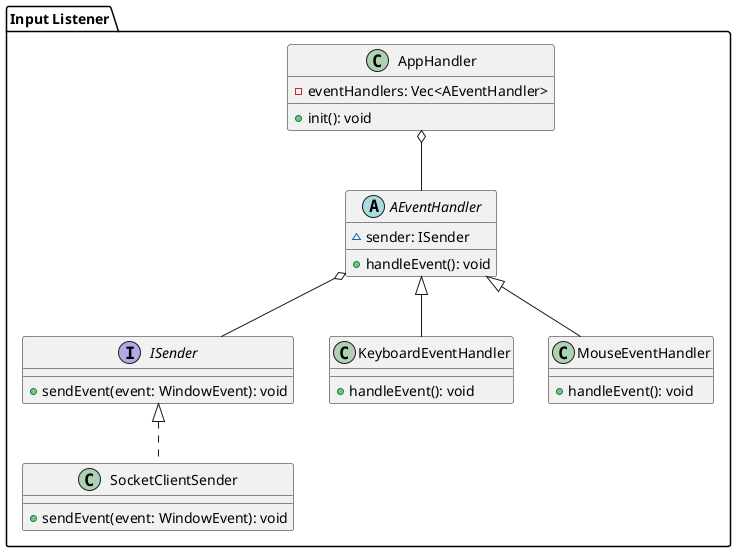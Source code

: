 @startuml input-listener-screen
package "Input Listener" {

    interface ISender {
        +sendEvent(event: WindowEvent): void
    }

    class SocketClientSender {
        +sendEvent(event: WindowEvent): void
    }

    ISender <|.. SocketClientSender

    abstract class AEventHandler {
        ~sender: ISender
        +handleEvent(): void
    }

    class KeyboardEventHandler {
        +handleEvent(): void
    }

    class MouseEventHandler {
        +handleEvent(): void
    }

    AEventHandler <|-- KeyboardEventHandler
    AEventHandler <|-- MouseEventHandler

    AEventHandler o-- ISender

    class AppHandler {
        -eventHandlers: Vec<AEventHandler>
        +init(): void
    }

    AppHandler o-- AEventHandler  

}
@enduml
